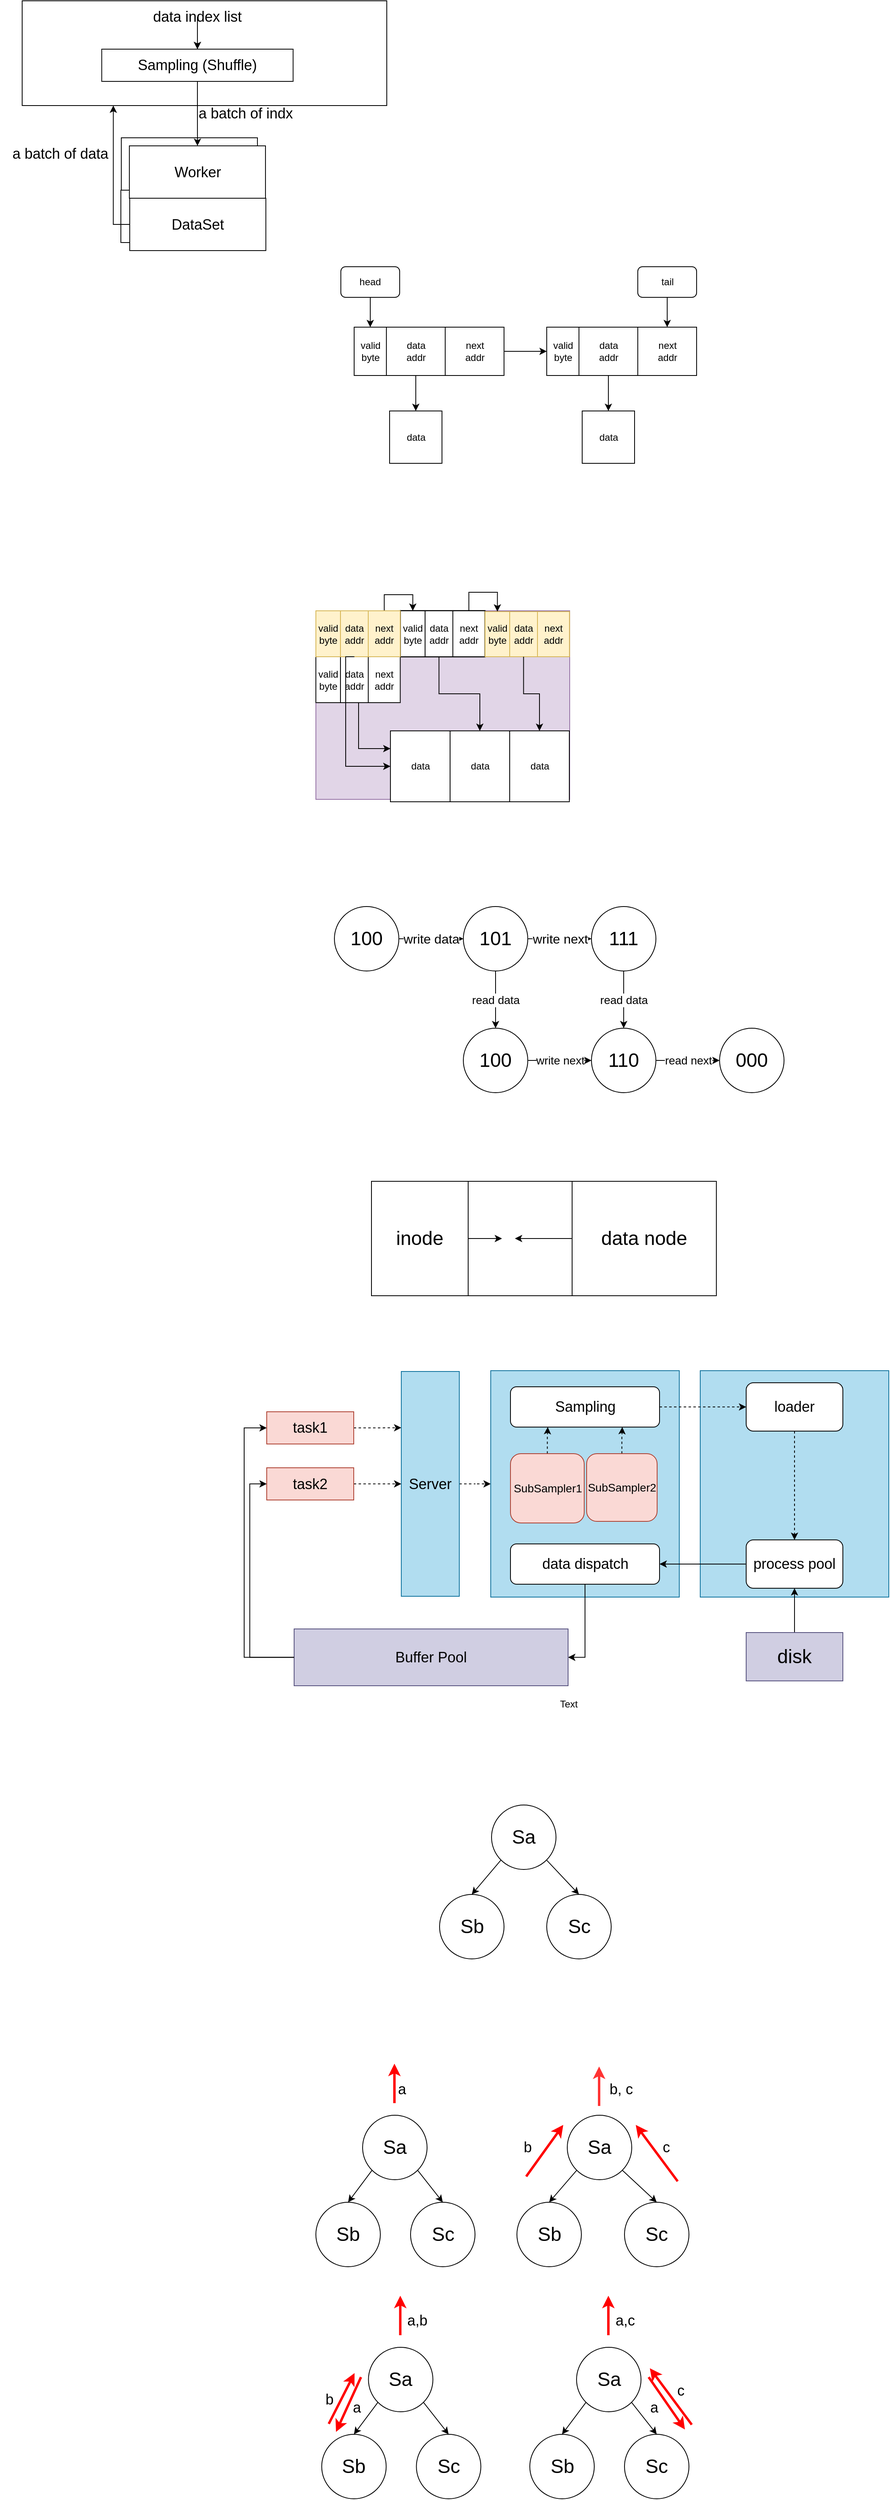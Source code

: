<mxfile version="14.4.5" type="github">
  <diagram id="9_1sO07OhJ9FRKc1vzgv" name="Page-1">
    <mxGraphModel dx="1888" dy="617" grid="0" gridSize="10" guides="1" tooltips="1" connect="1" arrows="1" fold="1" page="1" pageScale="1" pageWidth="850" pageHeight="1100" math="0" shadow="0">
      <root>
        <mxCell id="0" />
        <mxCell id="1" parent="0" />
        <mxCell id="UMwyM1W5Pn3s6P2YmB9g-111" value="" style="rounded=0;whiteSpace=wrap;html=1;fillColor=#e1d5e7;strokeColor=#9673a6;" parent="1" vertex="1">
          <mxGeometry x="110" y="772" width="315" height="234" as="geometry" />
        </mxCell>
        <mxCell id="2XTefIz1HCk_Dmgl4uMw-26" value="" style="rounded=0;whiteSpace=wrap;html=1;" parent="1" vertex="1">
          <mxGeometry x="-254.49" y="15" width="452.49" height="130" as="geometry" />
        </mxCell>
        <mxCell id="2XTefIz1HCk_Dmgl4uMw-6" style="edgeStyle=orthogonalEdgeStyle;rounded=0;orthogonalLoop=1;jettySize=auto;html=1;entryX=0.5;entryY=0;entryDx=0;entryDy=0;" parent="1" source="2XTefIz1HCk_Dmgl4uMw-3" target="2XTefIz1HCk_Dmgl4uMw-5" edge="1">
          <mxGeometry relative="1" as="geometry" />
        </mxCell>
        <mxCell id="2XTefIz1HCk_Dmgl4uMw-15" value="" style="edgeStyle=orthogonalEdgeStyle;rounded=0;orthogonalLoop=1;jettySize=auto;html=1;" parent="1" source="2XTefIz1HCk_Dmgl4uMw-3" target="2XTefIz1HCk_Dmgl4uMw-5" edge="1">
          <mxGeometry relative="1" as="geometry" />
        </mxCell>
        <mxCell id="2XTefIz1HCk_Dmgl4uMw-3" value="&lt;font style=&quot;font-size: 18px&quot;&gt;data index list&lt;/font&gt;" style="text;html=1;strokeColor=none;fillColor=none;align=center;verticalAlign=middle;whiteSpace=wrap;rounded=0;" parent="1" vertex="1">
          <mxGeometry x="-112" y="35" width="150" as="geometry" />
        </mxCell>
        <mxCell id="2XTefIz1HCk_Dmgl4uMw-5" value="&lt;font style=&quot;font-size: 18px&quot;&gt;Sampling (Shuffle)&lt;/font&gt;" style="rounded=0;whiteSpace=wrap;html=1;" parent="1" vertex="1">
          <mxGeometry x="-155.75" y="75" width="237.5" height="40" as="geometry" />
        </mxCell>
        <mxCell id="2XTefIz1HCk_Dmgl4uMw-19" value="&lt;font style=&quot;font-size: 18px&quot;&gt;a batch of indx&lt;/font&gt;" style="text;html=1;strokeColor=none;fillColor=none;align=center;verticalAlign=middle;whiteSpace=wrap;rounded=0;" parent="1" vertex="1">
          <mxGeometry x="-52" y="155" width="150" as="geometry" />
        </mxCell>
        <mxCell id="2XTefIz1HCk_Dmgl4uMw-30" value="&lt;font style=&quot;font-size: 18px&quot;&gt;a batch of data&lt;/font&gt;" style="text;html=1;strokeColor=none;fillColor=none;align=center;verticalAlign=middle;whiteSpace=wrap;rounded=0;" parent="1" vertex="1">
          <mxGeometry x="-282" y="205" width="150" as="geometry" />
        </mxCell>
        <mxCell id="2XTefIz1HCk_Dmgl4uMw-40" value="" style="group" parent="1" vertex="1" connectable="0">
          <mxGeometry x="-132.0" y="185" width="179.92" height="140" as="geometry" />
        </mxCell>
        <mxCell id="2XTefIz1HCk_Dmgl4uMw-38" value="&lt;span style=&quot;font-size: 18px&quot;&gt;Worker&lt;/span&gt;" style="rounded=0;whiteSpace=wrap;html=1;" parent="2XTefIz1HCk_Dmgl4uMw-40" vertex="1">
          <mxGeometry y="65" width="168.91" height="65" as="geometry" />
        </mxCell>
        <mxCell id="2XTefIz1HCk_Dmgl4uMw-35" value="&lt;span style=&quot;font-size: 18px&quot;&gt;Worker&lt;/span&gt;" style="rounded=0;whiteSpace=wrap;html=1;" parent="2XTefIz1HCk_Dmgl4uMw-40" vertex="1">
          <mxGeometry x="0.55" width="168.91" height="65" as="geometry" />
        </mxCell>
        <mxCell id="2XTefIz1HCk_Dmgl4uMw-36" value="&lt;span style=&quot;font-size: 18px&quot;&gt;Worker&lt;/span&gt;" style="rounded=0;whiteSpace=wrap;html=1;" parent="2XTefIz1HCk_Dmgl4uMw-40" vertex="1">
          <mxGeometry x="10.55" y="10" width="168.91" height="65" as="geometry" />
        </mxCell>
        <mxCell id="2XTefIz1HCk_Dmgl4uMw-37" value="&lt;span style=&quot;font-size: 18px&quot;&gt;DataSet&lt;/span&gt;" style="rounded=0;whiteSpace=wrap;html=1;" parent="2XTefIz1HCk_Dmgl4uMw-40" vertex="1">
          <mxGeometry x="11.01" y="75" width="168.91" height="65" as="geometry" />
        </mxCell>
        <mxCell id="2XTefIz1HCk_Dmgl4uMw-39" style="edgeStyle=orthogonalEdgeStyle;rounded=0;orthogonalLoop=1;jettySize=auto;html=1;exitX=0.5;exitY=1;exitDx=0;exitDy=0;" parent="1" source="2XTefIz1HCk_Dmgl4uMw-5" target="2XTefIz1HCk_Dmgl4uMw-36" edge="1">
          <mxGeometry relative="1" as="geometry" />
        </mxCell>
        <mxCell id="2XTefIz1HCk_Dmgl4uMw-42" style="edgeStyle=orthogonalEdgeStyle;rounded=0;orthogonalLoop=1;jettySize=auto;html=1;entryX=0.25;entryY=1;entryDx=0;entryDy=0;" parent="1" source="2XTefIz1HCk_Dmgl4uMw-37" target="2XTefIz1HCk_Dmgl4uMw-26" edge="1">
          <mxGeometry relative="1" as="geometry">
            <Array as="points">
              <mxPoint x="-141" y="293" />
            </Array>
          </mxGeometry>
        </mxCell>
        <mxCell id="2XTefIz1HCk_Dmgl4uMw-68" value="&lt;font size=&quot;3&quot;&gt;write data&lt;/font&gt;" style="edgeStyle=orthogonalEdgeStyle;rounded=0;orthogonalLoop=1;jettySize=auto;html=1;entryX=0;entryY=0.5;entryDx=0;entryDy=0;" parent="1" source="2XTefIz1HCk_Dmgl4uMw-62" target="2XTefIz1HCk_Dmgl4uMw-63" edge="1">
          <mxGeometry relative="1" as="geometry">
            <Array as="points">
              <mxPoint x="290" y="1179" />
              <mxPoint x="290" y="1179" />
            </Array>
          </mxGeometry>
        </mxCell>
        <mxCell id="2XTefIz1HCk_Dmgl4uMw-62" value="&lt;font style=&quot;font-size: 24px&quot;&gt;100&lt;/font&gt;" style="ellipse;whiteSpace=wrap;html=1;aspect=fixed;" parent="1" vertex="1">
          <mxGeometry x="133" y="1139" width="80" height="80" as="geometry" />
        </mxCell>
        <mxCell id="2XTefIz1HCk_Dmgl4uMw-69" value="&lt;font size=&quot;3&quot;&gt;write next&lt;/font&gt;" style="edgeStyle=orthogonalEdgeStyle;rounded=0;orthogonalLoop=1;jettySize=auto;html=1;" parent="1" source="2XTefIz1HCk_Dmgl4uMw-63" target="2XTefIz1HCk_Dmgl4uMw-65" edge="1">
          <mxGeometry relative="1" as="geometry" />
        </mxCell>
        <mxCell id="2XTefIz1HCk_Dmgl4uMw-70" value="&lt;font style=&quot;font-size: 14px&quot;&gt;read data&lt;/font&gt;" style="edgeStyle=orthogonalEdgeStyle;rounded=0;orthogonalLoop=1;jettySize=auto;html=1;" parent="1" source="2XTefIz1HCk_Dmgl4uMw-63" target="2XTefIz1HCk_Dmgl4uMw-64" edge="1">
          <mxGeometry relative="1" as="geometry" />
        </mxCell>
        <mxCell id="2XTefIz1HCk_Dmgl4uMw-63" value="&lt;font style=&quot;font-size: 24px&quot;&gt;101&lt;/font&gt;" style="ellipse;whiteSpace=wrap;html=1;aspect=fixed;" parent="1" vertex="1">
          <mxGeometry x="293" y="1139" width="80" height="80" as="geometry" />
        </mxCell>
        <mxCell id="2XTefIz1HCk_Dmgl4uMw-71" value="&lt;font style=&quot;font-size: 14px&quot;&gt;write next&lt;/font&gt;" style="edgeStyle=orthogonalEdgeStyle;rounded=0;orthogonalLoop=1;jettySize=auto;html=1;" parent="1" source="2XTefIz1HCk_Dmgl4uMw-64" target="2XTefIz1HCk_Dmgl4uMw-66" edge="1">
          <mxGeometry relative="1" as="geometry" />
        </mxCell>
        <mxCell id="2XTefIz1HCk_Dmgl4uMw-64" value="&lt;font style=&quot;font-size: 24px&quot;&gt;100&lt;/font&gt;" style="ellipse;whiteSpace=wrap;html=1;aspect=fixed;" parent="1" vertex="1">
          <mxGeometry x="293" y="1290" width="80" height="80" as="geometry" />
        </mxCell>
        <mxCell id="2XTefIz1HCk_Dmgl4uMw-72" value="&lt;font style=&quot;font-size: 14px&quot;&gt;read data&lt;/font&gt;" style="edgeStyle=orthogonalEdgeStyle;rounded=0;orthogonalLoop=1;jettySize=auto;html=1;entryX=0.5;entryY=0;entryDx=0;entryDy=0;" parent="1" source="2XTefIz1HCk_Dmgl4uMw-65" target="2XTefIz1HCk_Dmgl4uMw-66" edge="1">
          <mxGeometry relative="1" as="geometry" />
        </mxCell>
        <mxCell id="2XTefIz1HCk_Dmgl4uMw-65" value="&lt;font style=&quot;font-size: 24px&quot;&gt;111&lt;/font&gt;" style="ellipse;whiteSpace=wrap;html=1;aspect=fixed;" parent="1" vertex="1">
          <mxGeometry x="452" y="1139" width="80" height="80" as="geometry" />
        </mxCell>
        <mxCell id="2XTefIz1HCk_Dmgl4uMw-74" value="&lt;font style=&quot;font-size: 14px&quot;&gt;read next&lt;/font&gt;" style="edgeStyle=orthogonalEdgeStyle;rounded=0;orthogonalLoop=1;jettySize=auto;html=1;entryX=0;entryY=0.5;entryDx=0;entryDy=0;" parent="1" source="2XTefIz1HCk_Dmgl4uMw-66" target="2XTefIz1HCk_Dmgl4uMw-67" edge="1">
          <mxGeometry relative="1" as="geometry" />
        </mxCell>
        <mxCell id="2XTefIz1HCk_Dmgl4uMw-66" value="&lt;font style=&quot;font-size: 24px&quot;&gt;110&lt;/font&gt;" style="ellipse;whiteSpace=wrap;html=1;aspect=fixed;" parent="1" vertex="1">
          <mxGeometry x="452" y="1290" width="80" height="80" as="geometry" />
        </mxCell>
        <mxCell id="2XTefIz1HCk_Dmgl4uMw-67" value="&lt;font style=&quot;font-size: 24px&quot;&gt;000&lt;/font&gt;" style="ellipse;whiteSpace=wrap;html=1;aspect=fixed;" parent="1" vertex="1">
          <mxGeometry x="611" y="1290" width="80" height="80" as="geometry" />
        </mxCell>
        <mxCell id="2XTefIz1HCk_Dmgl4uMw-75" value="" style="rounded=0;whiteSpace=wrap;html=1;" parent="1" vertex="1">
          <mxGeometry x="179" y="1480" width="367" height="142" as="geometry" />
        </mxCell>
        <mxCell id="2XTefIz1HCk_Dmgl4uMw-79" style="edgeStyle=orthogonalEdgeStyle;rounded=0;orthogonalLoop=1;jettySize=auto;html=1;exitX=1;exitY=0.5;exitDx=0;exitDy=0;" parent="1" source="2XTefIz1HCk_Dmgl4uMw-76" edge="1">
          <mxGeometry relative="1" as="geometry">
            <mxPoint x="341" y="1551" as="targetPoint" />
          </mxGeometry>
        </mxCell>
        <mxCell id="2XTefIz1HCk_Dmgl4uMw-76" value="&lt;font style=&quot;font-size: 24px&quot;&gt;inode&lt;/font&gt;" style="rounded=0;whiteSpace=wrap;html=1;" parent="1" vertex="1">
          <mxGeometry x="179" y="1480" width="120" height="142" as="geometry" />
        </mxCell>
        <mxCell id="2XTefIz1HCk_Dmgl4uMw-80" style="edgeStyle=orthogonalEdgeStyle;rounded=0;orthogonalLoop=1;jettySize=auto;html=1;exitX=0;exitY=0.5;exitDx=0;exitDy=0;" parent="1" source="2XTefIz1HCk_Dmgl4uMw-77" edge="1">
          <mxGeometry relative="1" as="geometry">
            <mxPoint x="357" y="1551" as="targetPoint" />
          </mxGeometry>
        </mxCell>
        <mxCell id="2XTefIz1HCk_Dmgl4uMw-77" value="&lt;font style=&quot;font-size: 24px&quot;&gt;data node&lt;/font&gt;" style="rounded=0;whiteSpace=wrap;html=1;" parent="1" vertex="1">
          <mxGeometry x="428" y="1480" width="179" height="142" as="geometry" />
        </mxCell>
        <mxCell id="2XTefIz1HCk_Dmgl4uMw-130" value="" style="group" parent="1" vertex="1" connectable="0">
          <mxGeometry x="21" y="1715" width="800" height="398" as="geometry" />
        </mxCell>
        <mxCell id="2XTefIz1HCk_Dmgl4uMw-94" value="" style="group" parent="2XTefIz1HCk_Dmgl4uMw-130" vertex="1" connectable="0">
          <mxGeometry x="170" width="630" height="398" as="geometry" />
        </mxCell>
        <mxCell id="2XTefIz1HCk_Dmgl4uMw-100" style="edgeStyle=orthogonalEdgeStyle;rounded=0;jumpSize=6;orthogonalLoop=1;jettySize=auto;html=1;entryX=0;entryY=0.5;entryDx=0;entryDy=0;dashed=1;startSize=6;endArrow=classic;endFill=1;endSize=6;" parent="2XTefIz1HCk_Dmgl4uMw-94" source="2XTefIz1HCk_Dmgl4uMw-81" target="2XTefIz1HCk_Dmgl4uMw-82" edge="1">
          <mxGeometry relative="1" as="geometry" />
        </mxCell>
        <mxCell id="2XTefIz1HCk_Dmgl4uMw-81" value="&lt;font style=&quot;font-size: 18px&quot;&gt;Server&lt;/font&gt;" style="rounded=0;whiteSpace=wrap;html=1;fillColor=#b1ddf0;strokeColor=#10739e;" parent="2XTefIz1HCk_Dmgl4uMw-94" vertex="1">
          <mxGeometry x="25" y="1" width="72" height="279" as="geometry" />
        </mxCell>
        <mxCell id="2XTefIz1HCk_Dmgl4uMw-82" value="" style="rounded=0;whiteSpace=wrap;html=1;fillColor=#b1ddf0;strokeColor=#10739e;" parent="2XTefIz1HCk_Dmgl4uMw-94" vertex="1">
          <mxGeometry x="136" width="234" height="281" as="geometry" />
        </mxCell>
        <mxCell id="2XTefIz1HCk_Dmgl4uMw-120" style="edgeStyle=orthogonalEdgeStyle;rounded=0;jumpSize=6;orthogonalLoop=1;jettySize=auto;html=1;entryX=0.25;entryY=1;entryDx=0;entryDy=0;dashed=1;startSize=6;endArrow=classic;endFill=1;endSize=6;" parent="2XTefIz1HCk_Dmgl4uMw-94" source="2XTefIz1HCk_Dmgl4uMw-83" target="2XTefIz1HCk_Dmgl4uMw-85" edge="1">
          <mxGeometry relative="1" as="geometry" />
        </mxCell>
        <mxCell id="2XTefIz1HCk_Dmgl4uMw-83" value="&lt;font style=&quot;font-size: 14px&quot;&gt;SubSampler1&lt;/font&gt;" style="rounded=1;whiteSpace=wrap;html=1;fillColor=#fad9d5;strokeColor=#ae4132;" parent="2XTefIz1HCk_Dmgl4uMw-94" vertex="1">
          <mxGeometry x="160.5" y="103" width="91.5" height="86" as="geometry" />
        </mxCell>
        <mxCell id="2XTefIz1HCk_Dmgl4uMw-85" value="&lt;font style=&quot;font-size: 18px&quot;&gt;Sampling&lt;/font&gt;" style="rounded=1;whiteSpace=wrap;html=1;" parent="2XTefIz1HCk_Dmgl4uMw-94" vertex="1">
          <mxGeometry x="160.5" y="20" width="185" height="50" as="geometry" />
        </mxCell>
        <mxCell id="2XTefIz1HCk_Dmgl4uMw-127" style="edgeStyle=orthogonalEdgeStyle;rounded=0;jumpSize=6;orthogonalLoop=1;jettySize=auto;html=1;entryX=1;entryY=0.5;entryDx=0;entryDy=0;startSize=6;endArrow=classic;endFill=1;endSize=6;" parent="2XTefIz1HCk_Dmgl4uMw-94" source="2XTefIz1HCk_Dmgl4uMw-86" target="2XTefIz1HCk_Dmgl4uMw-93" edge="1">
          <mxGeometry relative="1" as="geometry" />
        </mxCell>
        <mxCell id="2XTefIz1HCk_Dmgl4uMw-86" value="&lt;font style=&quot;font-size: 18px&quot;&gt;data dispatch&lt;/font&gt;" style="rounded=1;whiteSpace=wrap;html=1;" parent="2XTefIz1HCk_Dmgl4uMw-94" vertex="1">
          <mxGeometry x="160.5" y="215" width="185" height="50" as="geometry" />
        </mxCell>
        <mxCell id="2XTefIz1HCk_Dmgl4uMw-87" value="" style="rounded=0;whiteSpace=wrap;html=1;fillColor=#b1ddf0;strokeColor=#10739e;" parent="2XTefIz1HCk_Dmgl4uMw-94" vertex="1">
          <mxGeometry x="396" width="234" height="281" as="geometry" />
        </mxCell>
        <mxCell id="2XTefIz1HCk_Dmgl4uMw-123" style="edgeStyle=orthogonalEdgeStyle;rounded=0;jumpSize=6;orthogonalLoop=1;jettySize=auto;html=1;dashed=1;startSize=6;endArrow=classic;endFill=1;endSize=6;" parent="2XTefIz1HCk_Dmgl4uMw-94" source="2XTefIz1HCk_Dmgl4uMw-89" target="2XTefIz1HCk_Dmgl4uMw-90" edge="1">
          <mxGeometry relative="1" as="geometry" />
        </mxCell>
        <mxCell id="2XTefIz1HCk_Dmgl4uMw-89" value="&lt;font style=&quot;font-size: 18px&quot;&gt;loader&lt;/font&gt;" style="rounded=1;whiteSpace=wrap;html=1;" parent="2XTefIz1HCk_Dmgl4uMw-94" vertex="1">
          <mxGeometry x="453" y="15" width="120" height="60" as="geometry" />
        </mxCell>
        <mxCell id="2XTefIz1HCk_Dmgl4uMw-124" style="edgeStyle=orthogonalEdgeStyle;rounded=0;jumpSize=6;orthogonalLoop=1;jettySize=auto;html=1;entryX=1;entryY=0.5;entryDx=0;entryDy=0;startSize=6;endArrow=classic;endFill=1;endSize=6;" parent="2XTefIz1HCk_Dmgl4uMw-94" source="2XTefIz1HCk_Dmgl4uMw-90" target="2XTefIz1HCk_Dmgl4uMw-86" edge="1">
          <mxGeometry relative="1" as="geometry" />
        </mxCell>
        <mxCell id="2XTefIz1HCk_Dmgl4uMw-90" value="&lt;font style=&quot;font-size: 18px&quot;&gt;process pool&lt;/font&gt;" style="rounded=1;whiteSpace=wrap;html=1;" parent="2XTefIz1HCk_Dmgl4uMw-94" vertex="1">
          <mxGeometry x="453" y="210" width="120" height="60" as="geometry" />
        </mxCell>
        <mxCell id="2XTefIz1HCk_Dmgl4uMw-125" style="edgeStyle=orthogonalEdgeStyle;rounded=0;jumpSize=6;orthogonalLoop=1;jettySize=auto;html=1;startSize=6;endArrow=classic;endFill=1;endSize=6;" parent="2XTefIz1HCk_Dmgl4uMw-94" source="2XTefIz1HCk_Dmgl4uMw-91" target="2XTefIz1HCk_Dmgl4uMw-90" edge="1">
          <mxGeometry relative="1" as="geometry" />
        </mxCell>
        <mxCell id="2XTefIz1HCk_Dmgl4uMw-91" value="&lt;font style=&quot;font-size: 24px&quot;&gt;disk&lt;/font&gt;" style="rounded=0;whiteSpace=wrap;html=1;fillColor=#d0cee2;strokeColor=#56517e;" parent="2XTefIz1HCk_Dmgl4uMw-94" vertex="1">
          <mxGeometry x="453" y="325" width="120" height="60" as="geometry" />
        </mxCell>
        <mxCell id="2XTefIz1HCk_Dmgl4uMw-93" value="&lt;font style=&quot;font-size: 18px&quot;&gt;Buffer Pool&lt;/font&gt;" style="rounded=0;whiteSpace=wrap;html=1;fillColor=#d0cee2;strokeColor=#56517e;" parent="2XTefIz1HCk_Dmgl4uMw-94" vertex="1">
          <mxGeometry x="-108" y="320.5" width="340" height="70.5" as="geometry" />
        </mxCell>
        <mxCell id="2XTefIz1HCk_Dmgl4uMw-121" style="edgeStyle=orthogonalEdgeStyle;rounded=0;jumpSize=6;orthogonalLoop=1;jettySize=auto;html=1;entryX=0.75;entryY=1;entryDx=0;entryDy=0;dashed=1;startSize=6;endArrow=classic;endFill=1;endSize=6;" parent="2XTefIz1HCk_Dmgl4uMw-94" source="2XTefIz1HCk_Dmgl4uMw-115" target="2XTefIz1HCk_Dmgl4uMw-85" edge="1">
          <mxGeometry relative="1" as="geometry" />
        </mxCell>
        <mxCell id="2XTefIz1HCk_Dmgl4uMw-115" value="&lt;font style=&quot;font-size: 14px&quot;&gt;SubSampler2&lt;/font&gt;" style="rounded=1;whiteSpace=wrap;html=1;fillColor=#fad9d5;strokeColor=#ae4132;" parent="2XTefIz1HCk_Dmgl4uMw-94" vertex="1">
          <mxGeometry x="255" y="103" width="87.5" height="84" as="geometry" />
        </mxCell>
        <mxCell id="2XTefIz1HCk_Dmgl4uMw-119" style="edgeStyle=orthogonalEdgeStyle;rounded=0;jumpSize=6;orthogonalLoop=1;jettySize=auto;html=1;entryX=0;entryY=0.5;entryDx=0;entryDy=0;dashed=1;startSize=6;endArrow=classic;endFill=1;endSize=6;" parent="2XTefIz1HCk_Dmgl4uMw-94" source="2XTefIz1HCk_Dmgl4uMw-85" target="2XTefIz1HCk_Dmgl4uMw-89" edge="1">
          <mxGeometry relative="1" as="geometry" />
        </mxCell>
        <mxCell id="2XTefIz1HCk_Dmgl4uMw-97" style="edgeStyle=orthogonalEdgeStyle;rounded=0;orthogonalLoop=1;jettySize=auto;html=1;entryX=0;entryY=0.25;entryDx=0;entryDy=0;dashed=1;endSize=6;startSize=6;jumpSize=6;endArrow=classic;endFill=1;" parent="2XTefIz1HCk_Dmgl4uMw-130" source="2XTefIz1HCk_Dmgl4uMw-95" target="2XTefIz1HCk_Dmgl4uMw-81" edge="1">
          <mxGeometry relative="1" as="geometry" />
        </mxCell>
        <mxCell id="2XTefIz1HCk_Dmgl4uMw-95" value="&lt;font style=&quot;font-size: 18px&quot;&gt;task1&lt;/font&gt;" style="rounded=0;whiteSpace=wrap;html=1;fillColor=#fad9d5;strokeColor=#ae4132;" parent="2XTefIz1HCk_Dmgl4uMw-130" vertex="1">
          <mxGeometry x="28" y="51" width="108" height="40" as="geometry" />
        </mxCell>
        <mxCell id="2XTefIz1HCk_Dmgl4uMw-98" style="edgeStyle=orthogonalEdgeStyle;rounded=0;orthogonalLoop=1;jettySize=auto;html=1;dashed=1;" parent="2XTefIz1HCk_Dmgl4uMw-130" source="2XTefIz1HCk_Dmgl4uMw-96" target="2XTefIz1HCk_Dmgl4uMw-81" edge="1">
          <mxGeometry relative="1" as="geometry" />
        </mxCell>
        <mxCell id="2XTefIz1HCk_Dmgl4uMw-96" value="&lt;font style=&quot;font-size: 18px&quot;&gt;task2&lt;/font&gt;" style="rounded=0;whiteSpace=wrap;html=1;fillColor=#fad9d5;strokeColor=#ae4132;" parent="2XTefIz1HCk_Dmgl4uMw-130" vertex="1">
          <mxGeometry x="28" y="120.5" width="108" height="40" as="geometry" />
        </mxCell>
        <mxCell id="2XTefIz1HCk_Dmgl4uMw-128" style="edgeStyle=orthogonalEdgeStyle;rounded=0;jumpSize=6;orthogonalLoop=1;jettySize=auto;html=1;entryX=0;entryY=0.5;entryDx=0;entryDy=0;startSize=6;endArrow=classic;endFill=1;endSize=6;" parent="2XTefIz1HCk_Dmgl4uMw-130" source="2XTefIz1HCk_Dmgl4uMw-93" target="2XTefIz1HCk_Dmgl4uMw-96" edge="1">
          <mxGeometry relative="1" as="geometry">
            <Array as="points">
              <mxPoint x="7" y="356" />
              <mxPoint x="7" y="141" />
            </Array>
          </mxGeometry>
        </mxCell>
        <mxCell id="2XTefIz1HCk_Dmgl4uMw-129" style="edgeStyle=orthogonalEdgeStyle;rounded=0;jumpSize=6;orthogonalLoop=1;jettySize=auto;html=1;entryX=0;entryY=0.5;entryDx=0;entryDy=0;startSize=6;endArrow=classic;endFill=1;endSize=6;" parent="2XTefIz1HCk_Dmgl4uMw-130" source="2XTefIz1HCk_Dmgl4uMw-93" target="2XTefIz1HCk_Dmgl4uMw-95" edge="1">
          <mxGeometry relative="1" as="geometry">
            <Array as="points">
              <mxPoint y="356" />
              <mxPoint y="71" />
            </Array>
          </mxGeometry>
        </mxCell>
        <mxCell id="UMwyM1W5Pn3s6P2YmB9g-10" value="Text" style="text;html=1;strokeColor=none;fillColor=none;align=center;verticalAlign=middle;whiteSpace=wrap;rounded=0;" parent="1" vertex="1">
          <mxGeometry x="404" y="2119" width="40" height="20" as="geometry" />
        </mxCell>
        <mxCell id="UMwyM1W5Pn3s6P2YmB9g-53" value="" style="group" parent="1" vertex="1" connectable="0">
          <mxGeometry x="110" y="772" width="425" height="260" as="geometry" />
        </mxCell>
        <mxCell id="UMwyM1W5Pn3s6P2YmB9g-77" value="" style="group;strokeWidth=2;shadow=0;fillColor=#f5f5f5;strokeColor=#666666;fontColor=#333333;" parent="UMwyM1W5Pn3s6P2YmB9g-53" vertex="1" connectable="0">
          <mxGeometry x="105" width="104.73" height="57" as="geometry" />
        </mxCell>
        <mxCell id="UMwyM1W5Pn3s6P2YmB9g-125" value="" style="group" parent="UMwyM1W5Pn3s6P2YmB9g-77" vertex="1" connectable="0">
          <mxGeometry width="104.73" height="57" as="geometry" />
        </mxCell>
        <mxCell id="UMwyM1W5Pn3s6P2YmB9g-73" value="valid&lt;br&gt;byte" style="rounded=0;whiteSpace=wrap;html=1;" parent="UMwyM1W5Pn3s6P2YmB9g-125" vertex="1">
          <mxGeometry width="30.538" height="57" as="geometry" />
        </mxCell>
        <mxCell id="UMwyM1W5Pn3s6P2YmB9g-74" value="data&lt;br&gt;addr" style="rounded=0;whiteSpace=wrap;html=1;" parent="UMwyM1W5Pn3s6P2YmB9g-125" vertex="1">
          <mxGeometry x="30.54" width="34.46" height="57" as="geometry" />
        </mxCell>
        <mxCell id="UMwyM1W5Pn3s6P2YmB9g-75" value="next&lt;br&gt;addr" style="rounded=0;whiteSpace=wrap;html=1;" parent="UMwyM1W5Pn3s6P2YmB9g-125" vertex="1">
          <mxGeometry x="65" width="39.73" height="57" as="geometry" />
        </mxCell>
        <mxCell id="UMwyM1W5Pn3s6P2YmB9g-79" value="data" style="rounded=0;whiteSpace=wrap;html=1;" parent="UMwyM1W5Pn3s6P2YmB9g-53" vertex="1">
          <mxGeometry x="166.54" y="149" width="74" height="88" as="geometry" />
        </mxCell>
        <mxCell id="UMwyM1W5Pn3s6P2YmB9g-91" value="data" style="rounded=0;whiteSpace=wrap;html=1;" parent="UMwyM1W5Pn3s6P2YmB9g-53" vertex="1">
          <mxGeometry x="240.54" y="149" width="74" height="88" as="geometry" />
        </mxCell>
        <mxCell id="UMwyM1W5Pn3s6P2YmB9g-92" value="data" style="rounded=0;whiteSpace=wrap;html=1;" parent="UMwyM1W5Pn3s6P2YmB9g-53" vertex="1">
          <mxGeometry x="92.54" y="149" width="74" height="88" as="geometry" />
        </mxCell>
        <mxCell id="UMwyM1W5Pn3s6P2YmB9g-94" value="" style="group;fillColor=#fff2cc;strokeColor=#d6b656;" parent="UMwyM1W5Pn3s6P2YmB9g-53" vertex="1" connectable="0">
          <mxGeometry x="210" y="1" width="104.73" height="56" as="geometry" />
        </mxCell>
        <mxCell id="UMwyM1W5Pn3s6P2YmB9g-95" value="valid&lt;br&gt;byte" style="rounded=0;whiteSpace=wrap;html=1;fillColor=#fff2cc;strokeColor=#d6b656;" parent="UMwyM1W5Pn3s6P2YmB9g-94" vertex="1">
          <mxGeometry width="30.538" height="56" as="geometry" />
        </mxCell>
        <mxCell id="UMwyM1W5Pn3s6P2YmB9g-96" value="data&lt;br&gt;addr" style="rounded=0;whiteSpace=wrap;html=1;fillColor=#fff2cc;strokeColor=#d6b656;" parent="UMwyM1W5Pn3s6P2YmB9g-94" vertex="1">
          <mxGeometry x="30.54" width="34.46" height="56" as="geometry" />
        </mxCell>
        <mxCell id="UMwyM1W5Pn3s6P2YmB9g-97" value="next&lt;br&gt;addr" style="rounded=0;whiteSpace=wrap;html=1;fillColor=#fff2cc;strokeColor=#d6b656;" parent="UMwyM1W5Pn3s6P2YmB9g-94" vertex="1">
          <mxGeometry x="65.0" width="39.73" height="56" as="geometry" />
        </mxCell>
        <mxCell id="UMwyM1W5Pn3s6P2YmB9g-99" value="" style="group" parent="UMwyM1W5Pn3s6P2YmB9g-53" vertex="1" connectable="0">
          <mxGeometry y="57" width="104.73" height="57" as="geometry" />
        </mxCell>
        <mxCell id="UMwyM1W5Pn3s6P2YmB9g-100" value="valid&lt;br&gt;byte" style="rounded=0;whiteSpace=wrap;html=1;" parent="UMwyM1W5Pn3s6P2YmB9g-99" vertex="1">
          <mxGeometry width="30.538" height="57" as="geometry" />
        </mxCell>
        <mxCell id="UMwyM1W5Pn3s6P2YmB9g-101" value="data&lt;br&gt;addr" style="rounded=0;whiteSpace=wrap;html=1;" parent="UMwyM1W5Pn3s6P2YmB9g-99" vertex="1">
          <mxGeometry x="30.54" width="34.46" height="57" as="geometry" />
        </mxCell>
        <mxCell id="UMwyM1W5Pn3s6P2YmB9g-102" value="next&lt;br&gt;addr" style="rounded=0;whiteSpace=wrap;html=1;" parent="UMwyM1W5Pn3s6P2YmB9g-99" vertex="1">
          <mxGeometry x="65" width="39.73" height="57" as="geometry" />
        </mxCell>
        <mxCell id="UMwyM1W5Pn3s6P2YmB9g-107" style="edgeStyle=orthogonalEdgeStyle;rounded=0;orthogonalLoop=1;jettySize=auto;html=1;" parent="UMwyM1W5Pn3s6P2YmB9g-53" source="UMwyM1W5Pn3s6P2YmB9g-96" target="UMwyM1W5Pn3s6P2YmB9g-91" edge="1">
          <mxGeometry relative="1" as="geometry" />
        </mxCell>
        <mxCell id="UMwyM1W5Pn3s6P2YmB9g-108" style="edgeStyle=orthogonalEdgeStyle;rounded=0;orthogonalLoop=1;jettySize=auto;html=1;exitX=0.5;exitY=1;exitDx=0;exitDy=0;" parent="UMwyM1W5Pn3s6P2YmB9g-53" source="UMwyM1W5Pn3s6P2YmB9g-74" target="UMwyM1W5Pn3s6P2YmB9g-79" edge="1">
          <mxGeometry relative="1" as="geometry" />
        </mxCell>
        <mxCell id="UMwyM1W5Pn3s6P2YmB9g-119" style="edgeStyle=orthogonalEdgeStyle;rounded=0;orthogonalLoop=1;jettySize=auto;html=1;entryX=0.5;entryY=0;entryDx=0;entryDy=0;" parent="UMwyM1W5Pn3s6P2YmB9g-53" source="UMwyM1W5Pn3s6P2YmB9g-57" target="UMwyM1W5Pn3s6P2YmB9g-73" edge="1">
          <mxGeometry relative="1" as="geometry">
            <Array as="points">
              <mxPoint x="85" y="-20" />
              <mxPoint x="120" y="-20" />
            </Array>
          </mxGeometry>
        </mxCell>
        <mxCell id="UMwyM1W5Pn3s6P2YmB9g-120" style="edgeStyle=orthogonalEdgeStyle;rounded=0;orthogonalLoop=1;jettySize=auto;html=1;entryX=0.5;entryY=0;entryDx=0;entryDy=0;" parent="UMwyM1W5Pn3s6P2YmB9g-53" source="UMwyM1W5Pn3s6P2YmB9g-75" target="UMwyM1W5Pn3s6P2YmB9g-95" edge="1">
          <mxGeometry relative="1" as="geometry">
            <Array as="points">
              <mxPoint x="190" y="-23" />
              <mxPoint x="225" y="-23" />
            </Array>
          </mxGeometry>
        </mxCell>
        <mxCell id="UMwyM1W5Pn3s6P2YmB9g-54" value="" style="group;strokeWidth=3;" parent="UMwyM1W5Pn3s6P2YmB9g-53" vertex="1" connectable="0">
          <mxGeometry width="142" height="57" as="geometry" />
        </mxCell>
        <mxCell id="UMwyM1W5Pn3s6P2YmB9g-55" value="valid&lt;br&gt;byte" style="rounded=0;whiteSpace=wrap;html=1;fillColor=#fff2cc;strokeColor=#d6b656;" parent="UMwyM1W5Pn3s6P2YmB9g-54" vertex="1">
          <mxGeometry width="30.538" height="57" as="geometry" />
        </mxCell>
        <mxCell id="UMwyM1W5Pn3s6P2YmB9g-56" value="data&lt;br&gt;addr" style="rounded=0;whiteSpace=wrap;html=1;fillColor=#fff2cc;strokeColor=#d6b656;" parent="UMwyM1W5Pn3s6P2YmB9g-54" vertex="1">
          <mxGeometry x="30.54" width="34.46" height="57" as="geometry" />
        </mxCell>
        <mxCell id="UMwyM1W5Pn3s6P2YmB9g-57" value="next&lt;br&gt;addr" style="rounded=0;whiteSpace=wrap;html=1;fillColor=#fff2cc;strokeColor=#d6b656;" parent="UMwyM1W5Pn3s6P2YmB9g-54" vertex="1">
          <mxGeometry x="65" width="39.73" height="57" as="geometry" />
        </mxCell>
        <mxCell id="UMwyM1W5Pn3s6P2YmB9g-122" style="edgeStyle=orthogonalEdgeStyle;rounded=0;orthogonalLoop=1;jettySize=auto;html=1;exitX=0.5;exitY=0;exitDx=0;exitDy=0;entryX=0;entryY=0.5;entryDx=0;entryDy=0;" parent="UMwyM1W5Pn3s6P2YmB9g-53" source="UMwyM1W5Pn3s6P2YmB9g-101" target="UMwyM1W5Pn3s6P2YmB9g-92" edge="1">
          <mxGeometry relative="1" as="geometry">
            <Array as="points">
              <mxPoint x="37" y="57" />
              <mxPoint x="37" y="193" />
            </Array>
          </mxGeometry>
        </mxCell>
        <mxCell id="UMwyM1W5Pn3s6P2YmB9g-123" style="edgeStyle=orthogonalEdgeStyle;rounded=0;orthogonalLoop=1;jettySize=auto;html=1;entryX=0;entryY=0.25;entryDx=0;entryDy=0;" parent="UMwyM1W5Pn3s6P2YmB9g-53" source="UMwyM1W5Pn3s6P2YmB9g-101" target="UMwyM1W5Pn3s6P2YmB9g-92" edge="1">
          <mxGeometry relative="1" as="geometry">
            <Array as="points">
              <mxPoint x="53" y="171" />
            </Array>
          </mxGeometry>
        </mxCell>
        <mxCell id="2XTefIz1HCk_Dmgl4uMw-46" value="" style="group" parent="1" vertex="1" connectable="0">
          <mxGeometry x="157.5" y="420" width="186" height="60" as="geometry" />
        </mxCell>
        <mxCell id="2XTefIz1HCk_Dmgl4uMw-43" value="valid&lt;br&gt;byte" style="rounded=0;whiteSpace=wrap;html=1;" parent="2XTefIz1HCk_Dmgl4uMw-46" vertex="1">
          <mxGeometry width="40" height="60" as="geometry" />
        </mxCell>
        <mxCell id="2XTefIz1HCk_Dmgl4uMw-44" value="data&lt;br&gt;addr" style="rounded=0;whiteSpace=wrap;html=1;" parent="2XTefIz1HCk_Dmgl4uMw-46" vertex="1">
          <mxGeometry x="40" width="73" height="60" as="geometry" />
        </mxCell>
        <mxCell id="2XTefIz1HCk_Dmgl4uMw-45" value="next&lt;br&gt;addr" style="rounded=0;whiteSpace=wrap;html=1;" parent="2XTefIz1HCk_Dmgl4uMw-46" vertex="1">
          <mxGeometry x="113" width="73" height="60" as="geometry" />
        </mxCell>
        <mxCell id="2XTefIz1HCk_Dmgl4uMw-47" value="" style="group" parent="1" vertex="1" connectable="0">
          <mxGeometry x="396.5" y="420" width="186" height="60" as="geometry" />
        </mxCell>
        <mxCell id="2XTefIz1HCk_Dmgl4uMw-48" value="valid&lt;br&gt;byte" style="rounded=0;whiteSpace=wrap;html=1;" parent="2XTefIz1HCk_Dmgl4uMw-47" vertex="1">
          <mxGeometry width="40" height="60" as="geometry" />
        </mxCell>
        <mxCell id="2XTefIz1HCk_Dmgl4uMw-49" value="data&lt;br&gt;addr" style="rounded=0;whiteSpace=wrap;html=1;" parent="2XTefIz1HCk_Dmgl4uMw-47" vertex="1">
          <mxGeometry x="40" width="73" height="60" as="geometry" />
        </mxCell>
        <mxCell id="2XTefIz1HCk_Dmgl4uMw-50" value="next&lt;br&gt;addr" style="rounded=0;whiteSpace=wrap;html=1;" parent="2XTefIz1HCk_Dmgl4uMw-47" vertex="1">
          <mxGeometry x="113" width="73" height="60" as="geometry" />
        </mxCell>
        <mxCell id="2XTefIz1HCk_Dmgl4uMw-52" style="edgeStyle=orthogonalEdgeStyle;rounded=0;orthogonalLoop=1;jettySize=auto;html=1;entryX=0;entryY=0.5;entryDx=0;entryDy=0;" parent="1" source="2XTefIz1HCk_Dmgl4uMw-45" target="2XTefIz1HCk_Dmgl4uMw-48" edge="1">
          <mxGeometry relative="1" as="geometry" />
        </mxCell>
        <mxCell id="2XTefIz1HCk_Dmgl4uMw-53" style="edgeStyle=orthogonalEdgeStyle;rounded=0;orthogonalLoop=1;jettySize=auto;html=1;" parent="1" source="2XTefIz1HCk_Dmgl4uMw-44" target="2XTefIz1HCk_Dmgl4uMw-54" edge="1">
          <mxGeometry relative="1" as="geometry">
            <mxPoint x="234" y="518.944" as="targetPoint" />
          </mxGeometry>
        </mxCell>
        <mxCell id="2XTefIz1HCk_Dmgl4uMw-56" style="edgeStyle=orthogonalEdgeStyle;rounded=0;orthogonalLoop=1;jettySize=auto;html=1;entryX=0.5;entryY=0;entryDx=0;entryDy=0;" parent="1" source="2XTefIz1HCk_Dmgl4uMw-49" target="2XTefIz1HCk_Dmgl4uMw-55" edge="1">
          <mxGeometry relative="1" as="geometry" />
        </mxCell>
        <mxCell id="2XTefIz1HCk_Dmgl4uMw-59" style="edgeStyle=orthogonalEdgeStyle;rounded=0;orthogonalLoop=1;jettySize=auto;html=1;" parent="1" source="2XTefIz1HCk_Dmgl4uMw-58" target="2XTefIz1HCk_Dmgl4uMw-43" edge="1">
          <mxGeometry relative="1" as="geometry" />
        </mxCell>
        <mxCell id="2XTefIz1HCk_Dmgl4uMw-58" value="head" style="rounded=1;whiteSpace=wrap;html=1;" parent="1" vertex="1">
          <mxGeometry x="141" y="345" width="73" height="38" as="geometry" />
        </mxCell>
        <mxCell id="2XTefIz1HCk_Dmgl4uMw-61" style="edgeStyle=orthogonalEdgeStyle;rounded=0;orthogonalLoop=1;jettySize=auto;html=1;entryX=0.5;entryY=0;entryDx=0;entryDy=0;" parent="1" source="2XTefIz1HCk_Dmgl4uMw-60" target="2XTefIz1HCk_Dmgl4uMw-50" edge="1">
          <mxGeometry relative="1" as="geometry" />
        </mxCell>
        <mxCell id="2XTefIz1HCk_Dmgl4uMw-60" value="tail" style="rounded=1;whiteSpace=wrap;html=1;" parent="1" vertex="1">
          <mxGeometry x="509.5" y="345" width="73" height="38" as="geometry" />
        </mxCell>
        <mxCell id="2XTefIz1HCk_Dmgl4uMw-54" value="data" style="whiteSpace=wrap;html=1;aspect=fixed;" parent="1" vertex="1">
          <mxGeometry x="201.5" y="524" width="65" height="65" as="geometry" />
        </mxCell>
        <mxCell id="2XTefIz1HCk_Dmgl4uMw-55" value="data" style="whiteSpace=wrap;html=1;aspect=fixed;" parent="1" vertex="1">
          <mxGeometry x="440.5" y="524" width="65" height="65" as="geometry" />
        </mxCell>
        <mxCell id="Uww1PLLZbzLxYwX52zht-9" style="rounded=0;orthogonalLoop=1;jettySize=auto;html=1;exitX=0;exitY=1;exitDx=0;exitDy=0;entryX=0.5;entryY=0;entryDx=0;entryDy=0;" edge="1" parent="1" source="Uww1PLLZbzLxYwX52zht-4" target="Uww1PLLZbzLxYwX52zht-5">
          <mxGeometry relative="1" as="geometry" />
        </mxCell>
        <mxCell id="Uww1PLLZbzLxYwX52zht-10" style="edgeStyle=none;rounded=0;orthogonalLoop=1;jettySize=auto;html=1;exitX=1;exitY=1;exitDx=0;exitDy=0;entryX=0.5;entryY=0;entryDx=0;entryDy=0;" edge="1" parent="1" source="Uww1PLLZbzLxYwX52zht-4" target="Uww1PLLZbzLxYwX52zht-8">
          <mxGeometry relative="1" as="geometry" />
        </mxCell>
        <mxCell id="Uww1PLLZbzLxYwX52zht-4" value="&lt;font style=&quot;font-size: 24px&quot;&gt;Sa&lt;/font&gt;" style="ellipse;whiteSpace=wrap;html=1;aspect=fixed;" vertex="1" parent="1">
          <mxGeometry x="328" y="2254" width="80" height="80" as="geometry" />
        </mxCell>
        <mxCell id="Uww1PLLZbzLxYwX52zht-5" value="&lt;font style=&quot;font-size: 24px&quot;&gt;Sb&lt;/font&gt;" style="ellipse;whiteSpace=wrap;html=1;aspect=fixed;" vertex="1" parent="1">
          <mxGeometry x="263.5" y="2365" width="80" height="80" as="geometry" />
        </mxCell>
        <mxCell id="Uww1PLLZbzLxYwX52zht-8" value="&lt;font style=&quot;font-size: 24px&quot;&gt;Sc&lt;/font&gt;" style="ellipse;whiteSpace=wrap;html=1;aspect=fixed;" vertex="1" parent="1">
          <mxGeometry x="396.5" y="2365" width="80" height="80" as="geometry" />
        </mxCell>
        <mxCell id="Uww1PLLZbzLxYwX52zht-21" style="rounded=0;orthogonalLoop=1;jettySize=auto;html=1;exitX=0;exitY=1;exitDx=0;exitDy=0;entryX=0.5;entryY=0;entryDx=0;entryDy=0;" edge="1" parent="1" source="Uww1PLLZbzLxYwX52zht-23" target="Uww1PLLZbzLxYwX52zht-26">
          <mxGeometry relative="1" as="geometry" />
        </mxCell>
        <mxCell id="Uww1PLLZbzLxYwX52zht-22" style="edgeStyle=none;rounded=0;orthogonalLoop=1;jettySize=auto;html=1;exitX=1;exitY=1;exitDx=0;exitDy=0;entryX=0.5;entryY=0;entryDx=0;entryDy=0;" edge="1" parent="1" source="Uww1PLLZbzLxYwX52zht-23" target="Uww1PLLZbzLxYwX52zht-29">
          <mxGeometry relative="1" as="geometry" />
        </mxCell>
        <mxCell id="Uww1PLLZbzLxYwX52zht-23" value="&lt;font style=&quot;font-size: 24px&quot;&gt;Sa&lt;/font&gt;" style="ellipse;whiteSpace=wrap;html=1;aspect=fixed;" vertex="1" parent="1">
          <mxGeometry x="168" y="2639" width="80" height="80" as="geometry" />
        </mxCell>
        <mxCell id="Uww1PLLZbzLxYwX52zht-26" value="&lt;font style=&quot;font-size: 24px&quot;&gt;Sb&lt;/font&gt;" style="ellipse;whiteSpace=wrap;html=1;aspect=fixed;" vertex="1" parent="1">
          <mxGeometry x="110" y="2747" width="80" height="80" as="geometry" />
        </mxCell>
        <mxCell id="Uww1PLLZbzLxYwX52zht-29" value="&lt;font style=&quot;font-size: 24px&quot;&gt;Sc&lt;/font&gt;" style="ellipse;whiteSpace=wrap;html=1;aspect=fixed;" vertex="1" parent="1">
          <mxGeometry x="227.5" y="2747" width="80" height="80" as="geometry" />
        </mxCell>
        <mxCell id="Uww1PLLZbzLxYwX52zht-31" value="" style="endArrow=classic;html=1;strokeWidth=3;strokeColor=#FF0000;" edge="1" parent="1">
          <mxGeometry width="50" height="50" relative="1" as="geometry">
            <mxPoint x="207.5" y="2624" as="sourcePoint" />
            <mxPoint x="207.5" y="2575" as="targetPoint" />
          </mxGeometry>
        </mxCell>
        <mxCell id="Uww1PLLZbzLxYwX52zht-32" value="&lt;font style=&quot;font-size: 18px&quot;&gt;a&lt;/font&gt;" style="text;html=1;strokeColor=none;fillColor=none;align=center;verticalAlign=middle;whiteSpace=wrap;rounded=0;" vertex="1" parent="1">
          <mxGeometry x="197" y="2597" width="40" height="20" as="geometry" />
        </mxCell>
        <mxCell id="Uww1PLLZbzLxYwX52zht-33" style="edgeStyle=none;rounded=0;orthogonalLoop=1;jettySize=auto;html=1;exitX=0.5;exitY=1;exitDx=0;exitDy=0;strokeWidth=3;" edge="1" parent="1" source="Uww1PLLZbzLxYwX52zht-32" target="Uww1PLLZbzLxYwX52zht-32">
          <mxGeometry relative="1" as="geometry" />
        </mxCell>
        <mxCell id="Uww1PLLZbzLxYwX52zht-34" style="edgeStyle=none;rounded=0;orthogonalLoop=1;jettySize=auto;html=1;exitX=0.5;exitY=0;exitDx=0;exitDy=0;strokeWidth=3;" edge="1" parent="1" source="Uww1PLLZbzLxYwX52zht-32" target="Uww1PLLZbzLxYwX52zht-32">
          <mxGeometry relative="1" as="geometry" />
        </mxCell>
        <mxCell id="Uww1PLLZbzLxYwX52zht-35" style="rounded=0;orthogonalLoop=1;jettySize=auto;html=1;exitX=0;exitY=1;exitDx=0;exitDy=0;entryX=0.5;entryY=0;entryDx=0;entryDy=0;" edge="1" parent="1" source="Uww1PLLZbzLxYwX52zht-37" target="Uww1PLLZbzLxYwX52zht-40">
          <mxGeometry relative="1" as="geometry" />
        </mxCell>
        <mxCell id="Uww1PLLZbzLxYwX52zht-36" style="edgeStyle=none;rounded=0;orthogonalLoop=1;jettySize=auto;html=1;exitX=1;exitY=1;exitDx=0;exitDy=0;entryX=0.5;entryY=0;entryDx=0;entryDy=0;" edge="1" parent="1" source="Uww1PLLZbzLxYwX52zht-37" target="Uww1PLLZbzLxYwX52zht-43">
          <mxGeometry relative="1" as="geometry" />
        </mxCell>
        <mxCell id="Uww1PLLZbzLxYwX52zht-37" value="&lt;font style=&quot;font-size: 24px&quot;&gt;Sa&lt;/font&gt;" style="ellipse;whiteSpace=wrap;html=1;aspect=fixed;" vertex="1" parent="1">
          <mxGeometry x="422" y="2639" width="80" height="80" as="geometry" />
        </mxCell>
        <mxCell id="Uww1PLLZbzLxYwX52zht-40" value="&lt;font style=&quot;font-size: 24px&quot;&gt;Sb&lt;/font&gt;" style="ellipse;whiteSpace=wrap;html=1;aspect=fixed;" vertex="1" parent="1">
          <mxGeometry x="359.5" y="2747" width="80" height="80" as="geometry" />
        </mxCell>
        <mxCell id="Uww1PLLZbzLxYwX52zht-43" value="&lt;font style=&quot;font-size: 24px&quot;&gt;Sc&lt;/font&gt;" style="ellipse;whiteSpace=wrap;html=1;aspect=fixed;" vertex="1" parent="1">
          <mxGeometry x="493" y="2747" width="80" height="80" as="geometry" />
        </mxCell>
        <mxCell id="Uww1PLLZbzLxYwX52zht-46" style="edgeStyle=none;rounded=0;orthogonalLoop=1;jettySize=auto;html=1;exitX=0.5;exitY=1;exitDx=0;exitDy=0;strokeWidth=3;" edge="1" parent="1">
          <mxGeometry relative="1" as="geometry">
            <mxPoint x="456" y="2588" as="sourcePoint" />
            <mxPoint x="456" y="2588" as="targetPoint" />
          </mxGeometry>
        </mxCell>
        <mxCell id="Uww1PLLZbzLxYwX52zht-47" style="edgeStyle=none;rounded=0;orthogonalLoop=1;jettySize=auto;html=1;exitX=0.5;exitY=0;exitDx=0;exitDy=0;strokeWidth=3;" edge="1" parent="1">
          <mxGeometry relative="1" as="geometry">
            <mxPoint x="456" y="2568" as="sourcePoint" />
            <mxPoint x="456" y="2568" as="targetPoint" />
          </mxGeometry>
        </mxCell>
        <mxCell id="Uww1PLLZbzLxYwX52zht-51" value="" style="endArrow=classic;html=1;strokeWidth=3;strokeColor=#FF0000;" edge="1" parent="1">
          <mxGeometry width="50" height="50" relative="1" as="geometry">
            <mxPoint x="559" y="2721" as="sourcePoint" />
            <mxPoint x="507" y="2651" as="targetPoint" />
          </mxGeometry>
        </mxCell>
        <mxCell id="Uww1PLLZbzLxYwX52zht-52" value="" style="endArrow=classic;html=1;strokeWidth=3;strokeColor=#FF0000;" edge="1" parent="1">
          <mxGeometry width="50" height="50" relative="1" as="geometry">
            <mxPoint x="371" y="2715" as="sourcePoint" />
            <mxPoint x="417" y="2651" as="targetPoint" />
          </mxGeometry>
        </mxCell>
        <mxCell id="Uww1PLLZbzLxYwX52zht-54" value="&lt;font style=&quot;font-size: 18px&quot;&gt;b&lt;/font&gt;" style="text;html=1;strokeColor=none;fillColor=none;align=center;verticalAlign=middle;whiteSpace=wrap;rounded=0;" vertex="1" parent="1">
          <mxGeometry x="107" y="2982" width="40" height="20" as="geometry" />
        </mxCell>
        <mxCell id="Uww1PLLZbzLxYwX52zht-55" value="&lt;span style=&quot;font-size: 18px&quot;&gt;c&lt;/span&gt;" style="text;html=1;strokeColor=none;fillColor=none;align=center;verticalAlign=middle;whiteSpace=wrap;rounded=0;" vertex="1" parent="1">
          <mxGeometry x="525" y="2669" width="40" height="20" as="geometry" />
        </mxCell>
        <mxCell id="Uww1PLLZbzLxYwX52zht-56" value="&lt;font style=&quot;font-size: 18px&quot;&gt;b, c&lt;/font&gt;" style="text;html=1;strokeColor=none;fillColor=none;align=center;verticalAlign=middle;whiteSpace=wrap;rounded=0;" vertex="1" parent="1">
          <mxGeometry x="469" y="2597" width="40" height="20" as="geometry" />
        </mxCell>
        <mxCell id="Uww1PLLZbzLxYwX52zht-57" style="edgeStyle=none;rounded=0;orthogonalLoop=1;jettySize=auto;html=1;exitX=0.5;exitY=1;exitDx=0;exitDy=0;strokeWidth=3;" edge="1" parent="1" source="Uww1PLLZbzLxYwX52zht-56" target="Uww1PLLZbzLxYwX52zht-56">
          <mxGeometry relative="1" as="geometry" />
        </mxCell>
        <mxCell id="Uww1PLLZbzLxYwX52zht-58" style="edgeStyle=none;rounded=0;orthogonalLoop=1;jettySize=auto;html=1;exitX=0.5;exitY=0;exitDx=0;exitDy=0;strokeWidth=3;" edge="1" parent="1" source="Uww1PLLZbzLxYwX52zht-56" target="Uww1PLLZbzLxYwX52zht-56">
          <mxGeometry relative="1" as="geometry" />
        </mxCell>
        <mxCell id="Uww1PLLZbzLxYwX52zht-59" value="" style="endArrow=classic;html=1;strokeWidth=3;strokeColor=#FF3333;" edge="1" parent="1">
          <mxGeometry width="50" height="50" relative="1" as="geometry">
            <mxPoint x="461.5" y="2627.5" as="sourcePoint" />
            <mxPoint x="461.5" y="2578.5" as="targetPoint" />
          </mxGeometry>
        </mxCell>
        <mxCell id="Uww1PLLZbzLxYwX52zht-60" style="rounded=0;orthogonalLoop=1;jettySize=auto;html=1;exitX=0;exitY=1;exitDx=0;exitDy=0;entryX=0.5;entryY=0;entryDx=0;entryDy=0;" edge="1" parent="1" source="Uww1PLLZbzLxYwX52zht-62" target="Uww1PLLZbzLxYwX52zht-63">
          <mxGeometry relative="1" as="geometry" />
        </mxCell>
        <mxCell id="Uww1PLLZbzLxYwX52zht-61" style="edgeStyle=none;rounded=0;orthogonalLoop=1;jettySize=auto;html=1;exitX=1;exitY=1;exitDx=0;exitDy=0;entryX=0.5;entryY=0;entryDx=0;entryDy=0;" edge="1" parent="1" source="Uww1PLLZbzLxYwX52zht-62" target="Uww1PLLZbzLxYwX52zht-64">
          <mxGeometry relative="1" as="geometry" />
        </mxCell>
        <mxCell id="Uww1PLLZbzLxYwX52zht-62" value="&lt;font style=&quot;font-size: 24px&quot;&gt;Sa&lt;/font&gt;" style="ellipse;whiteSpace=wrap;html=1;aspect=fixed;" vertex="1" parent="1">
          <mxGeometry x="175.25" y="2927" width="80" height="80" as="geometry" />
        </mxCell>
        <mxCell id="Uww1PLLZbzLxYwX52zht-63" value="&lt;font style=&quot;font-size: 24px&quot;&gt;Sb&lt;/font&gt;" style="ellipse;whiteSpace=wrap;html=1;aspect=fixed;" vertex="1" parent="1">
          <mxGeometry x="117.25" y="3035" width="80" height="80" as="geometry" />
        </mxCell>
        <mxCell id="Uww1PLLZbzLxYwX52zht-64" value="&lt;font style=&quot;font-size: 24px&quot;&gt;Sc&lt;/font&gt;" style="ellipse;whiteSpace=wrap;html=1;aspect=fixed;" vertex="1" parent="1">
          <mxGeometry x="234.75" y="3035" width="80" height="80" as="geometry" />
        </mxCell>
        <mxCell id="Uww1PLLZbzLxYwX52zht-65" value="" style="endArrow=classic;html=1;strokeWidth=3;strokeColor=#FF0000;" edge="1" parent="1">
          <mxGeometry width="50" height="50" relative="1" as="geometry">
            <mxPoint x="214.75" y="2912" as="sourcePoint" />
            <mxPoint x="214.75" y="2863" as="targetPoint" />
          </mxGeometry>
        </mxCell>
        <mxCell id="Uww1PLLZbzLxYwX52zht-66" value="&lt;font style=&quot;font-size: 18px&quot;&gt;a,b&lt;/font&gt;" style="text;html=1;strokeColor=none;fillColor=none;align=center;verticalAlign=middle;whiteSpace=wrap;rounded=0;" vertex="1" parent="1">
          <mxGeometry x="216" y="2884" width="40" height="19" as="geometry" />
        </mxCell>
        <mxCell id="Uww1PLLZbzLxYwX52zht-67" style="edgeStyle=none;rounded=0;orthogonalLoop=1;jettySize=auto;html=1;exitX=0.5;exitY=1;exitDx=0;exitDy=0;strokeWidth=3;" edge="1" parent="1" source="Uww1PLLZbzLxYwX52zht-66" target="Uww1PLLZbzLxYwX52zht-66">
          <mxGeometry relative="1" as="geometry" />
        </mxCell>
        <mxCell id="Uww1PLLZbzLxYwX52zht-68" style="edgeStyle=none;rounded=0;orthogonalLoop=1;jettySize=auto;html=1;exitX=0.5;exitY=0;exitDx=0;exitDy=0;strokeWidth=3;" edge="1" parent="1" source="Uww1PLLZbzLxYwX52zht-66" target="Uww1PLLZbzLxYwX52zht-66">
          <mxGeometry relative="1" as="geometry" />
        </mxCell>
        <mxCell id="Uww1PLLZbzLxYwX52zht-69" value="" style="endArrow=classic;html=1;strokeWidth=3;strokeColor=#FF0000;" edge="1" parent="1">
          <mxGeometry width="50" height="50" relative="1" as="geometry">
            <mxPoint x="166" y="2964" as="sourcePoint" />
            <mxPoint x="135" y="3032" as="targetPoint" />
          </mxGeometry>
        </mxCell>
        <mxCell id="Uww1PLLZbzLxYwX52zht-70" value="" style="endArrow=classic;html=1;strokeWidth=3;strokeColor=#FF0000;" edge="1" parent="1">
          <mxGeometry width="50" height="50" relative="1" as="geometry">
            <mxPoint x="126" y="3022" as="sourcePoint" />
            <mxPoint x="158" y="2959" as="targetPoint" />
          </mxGeometry>
        </mxCell>
        <mxCell id="Uww1PLLZbzLxYwX52zht-71" value="&lt;font style=&quot;font-size: 18px&quot;&gt;a&lt;/font&gt;" style="text;html=1;strokeColor=none;fillColor=none;align=center;verticalAlign=middle;whiteSpace=wrap;rounded=0;" vertex="1" parent="1">
          <mxGeometry x="141" y="2992" width="40" height="20" as="geometry" />
        </mxCell>
        <mxCell id="Uww1PLLZbzLxYwX52zht-73" style="rounded=0;orthogonalLoop=1;jettySize=auto;html=1;exitX=0;exitY=1;exitDx=0;exitDy=0;entryX=0.5;entryY=0;entryDx=0;entryDy=0;" edge="1" parent="1" source="Uww1PLLZbzLxYwX52zht-75" target="Uww1PLLZbzLxYwX52zht-76">
          <mxGeometry relative="1" as="geometry" />
        </mxCell>
        <mxCell id="Uww1PLLZbzLxYwX52zht-74" style="edgeStyle=none;rounded=0;orthogonalLoop=1;jettySize=auto;html=1;exitX=1;exitY=1;exitDx=0;exitDy=0;entryX=0.5;entryY=0;entryDx=0;entryDy=0;" edge="1" parent="1" source="Uww1PLLZbzLxYwX52zht-75" target="Uww1PLLZbzLxYwX52zht-77">
          <mxGeometry relative="1" as="geometry" />
        </mxCell>
        <mxCell id="Uww1PLLZbzLxYwX52zht-75" value="&lt;font style=&quot;font-size: 24px&quot;&gt;Sa&lt;/font&gt;" style="ellipse;whiteSpace=wrap;html=1;aspect=fixed;" vertex="1" parent="1">
          <mxGeometry x="433.5" y="2927" width="80" height="80" as="geometry" />
        </mxCell>
        <mxCell id="Uww1PLLZbzLxYwX52zht-76" value="&lt;font style=&quot;font-size: 24px&quot;&gt;Sb&lt;/font&gt;" style="ellipse;whiteSpace=wrap;html=1;aspect=fixed;" vertex="1" parent="1">
          <mxGeometry x="375.5" y="3035" width="80" height="80" as="geometry" />
        </mxCell>
        <mxCell id="Uww1PLLZbzLxYwX52zht-77" value="&lt;font style=&quot;font-size: 24px&quot;&gt;Sc&lt;/font&gt;" style="ellipse;whiteSpace=wrap;html=1;aspect=fixed;" vertex="1" parent="1">
          <mxGeometry x="493" y="3035" width="80" height="80" as="geometry" />
        </mxCell>
        <mxCell id="Uww1PLLZbzLxYwX52zht-78" value="" style="endArrow=classic;html=1;strokeWidth=3;strokeColor=#FF0000;" edge="1" parent="1">
          <mxGeometry width="50" height="50" relative="1" as="geometry">
            <mxPoint x="473" y="2912" as="sourcePoint" />
            <mxPoint x="473" y="2863" as="targetPoint" />
          </mxGeometry>
        </mxCell>
        <mxCell id="Uww1PLLZbzLxYwX52zht-79" value="&lt;font style=&quot;font-size: 18px&quot;&gt;a,c&lt;/font&gt;" style="text;html=1;strokeColor=none;fillColor=none;align=center;verticalAlign=middle;whiteSpace=wrap;rounded=0;" vertex="1" parent="1">
          <mxGeometry x="474.25" y="2884" width="40" height="19" as="geometry" />
        </mxCell>
        <mxCell id="Uww1PLLZbzLxYwX52zht-80" style="edgeStyle=none;rounded=0;orthogonalLoop=1;jettySize=auto;html=1;exitX=0.5;exitY=1;exitDx=0;exitDy=0;strokeWidth=3;" edge="1" parent="1" source="Uww1PLLZbzLxYwX52zht-79" target="Uww1PLLZbzLxYwX52zht-79">
          <mxGeometry relative="1" as="geometry" />
        </mxCell>
        <mxCell id="Uww1PLLZbzLxYwX52zht-81" style="edgeStyle=none;rounded=0;orthogonalLoop=1;jettySize=auto;html=1;exitX=0.5;exitY=0;exitDx=0;exitDy=0;strokeWidth=3;" edge="1" parent="1" source="Uww1PLLZbzLxYwX52zht-79" target="Uww1PLLZbzLxYwX52zht-79">
          <mxGeometry relative="1" as="geometry" />
        </mxCell>
        <mxCell id="Uww1PLLZbzLxYwX52zht-82" value="" style="endArrow=classic;html=1;strokeWidth=3;strokeColor=#FF0000;" edge="1" parent="1">
          <mxGeometry width="50" height="50" relative="1" as="geometry">
            <mxPoint x="523" y="2964" as="sourcePoint" />
            <mxPoint x="568" y="3029" as="targetPoint" />
          </mxGeometry>
        </mxCell>
        <mxCell id="Uww1PLLZbzLxYwX52zht-85" value="" style="endArrow=classic;html=1;strokeWidth=3;strokeColor=#FF0000;" edge="1" parent="1">
          <mxGeometry width="50" height="50" relative="1" as="geometry">
            <mxPoint x="576.5" y="3023" as="sourcePoint" />
            <mxPoint x="524.5" y="2953" as="targetPoint" />
          </mxGeometry>
        </mxCell>
        <mxCell id="Uww1PLLZbzLxYwX52zht-86" value="&lt;span style=&quot;font-size: 18px&quot;&gt;c&lt;/span&gt;" style="text;html=1;strokeColor=none;fillColor=none;align=center;verticalAlign=middle;whiteSpace=wrap;rounded=0;" vertex="1" parent="1">
          <mxGeometry x="542.5" y="2971" width="40" height="20" as="geometry" />
        </mxCell>
        <mxCell id="Uww1PLLZbzLxYwX52zht-87" value="&lt;font style=&quot;font-size: 18px&quot;&gt;a&lt;/font&gt;" style="text;html=1;strokeColor=none;fillColor=none;align=center;verticalAlign=middle;whiteSpace=wrap;rounded=0;" vertex="1" parent="1">
          <mxGeometry x="509.5" y="2992" width="40" height="20" as="geometry" />
        </mxCell>
        <mxCell id="Uww1PLLZbzLxYwX52zht-88" value="&lt;font style=&quot;font-size: 18px&quot;&gt;b&lt;/font&gt;" style="text;html=1;strokeColor=none;fillColor=none;align=center;verticalAlign=middle;whiteSpace=wrap;rounded=0;" vertex="1" parent="1">
          <mxGeometry x="353" y="2669" width="40" height="20" as="geometry" />
        </mxCell>
      </root>
    </mxGraphModel>
  </diagram>
</mxfile>

